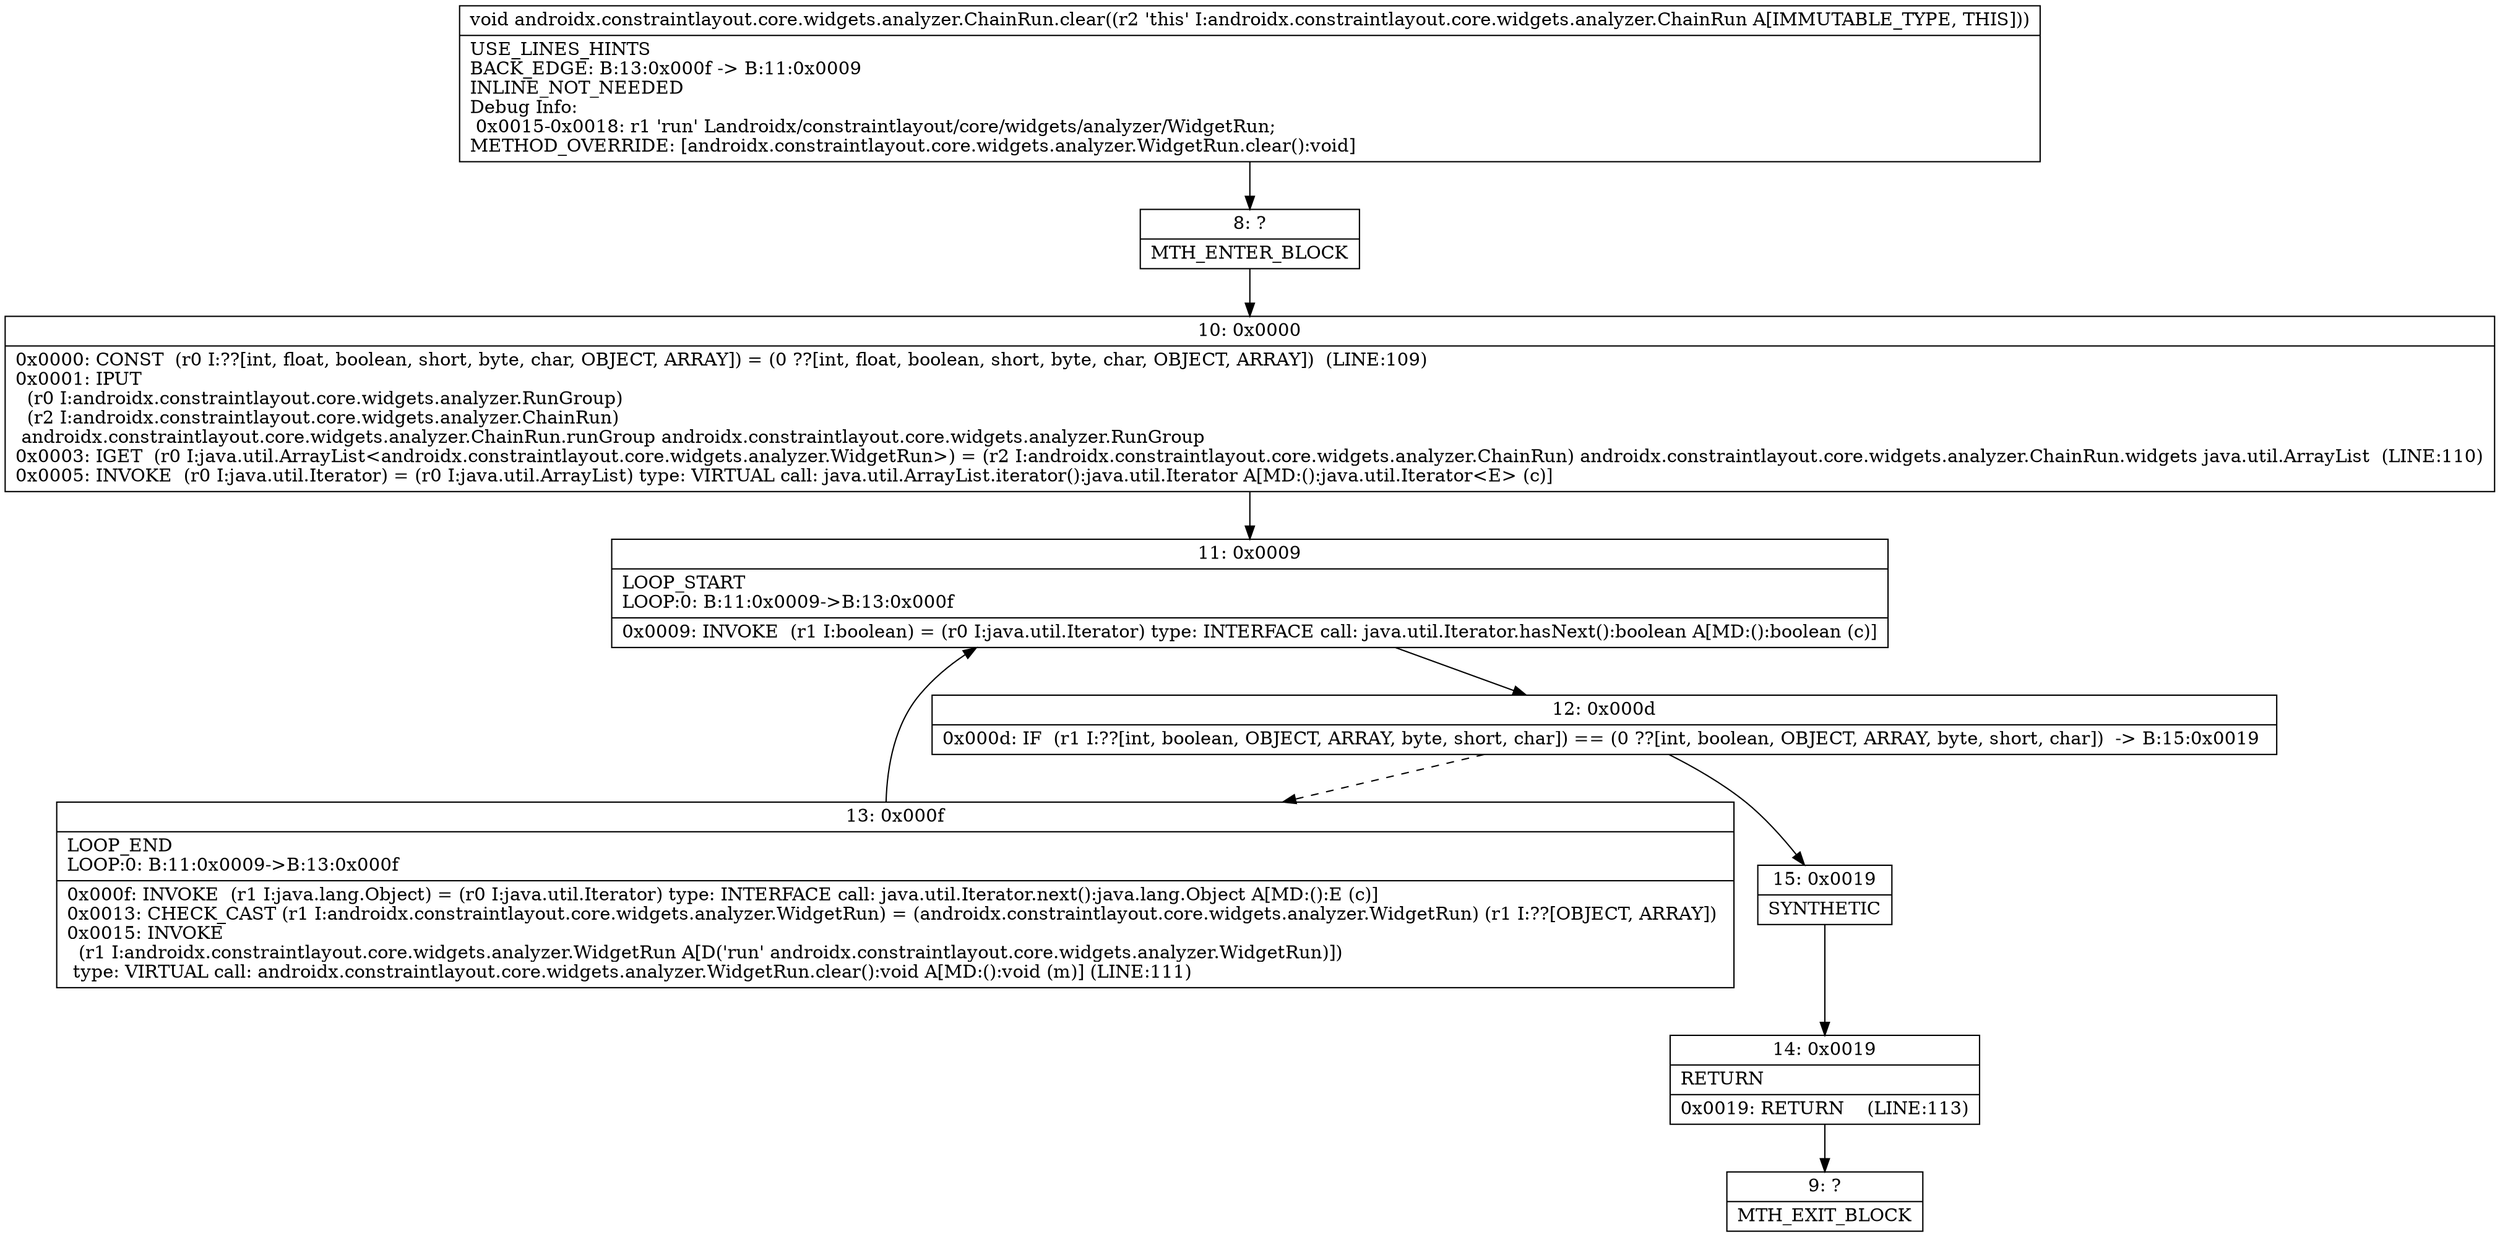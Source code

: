 digraph "CFG forandroidx.constraintlayout.core.widgets.analyzer.ChainRun.clear()V" {
Node_8 [shape=record,label="{8\:\ ?|MTH_ENTER_BLOCK\l}"];
Node_10 [shape=record,label="{10\:\ 0x0000|0x0000: CONST  (r0 I:??[int, float, boolean, short, byte, char, OBJECT, ARRAY]) = (0 ??[int, float, boolean, short, byte, char, OBJECT, ARRAY])  (LINE:109)\l0x0001: IPUT  \l  (r0 I:androidx.constraintlayout.core.widgets.analyzer.RunGroup)\l  (r2 I:androidx.constraintlayout.core.widgets.analyzer.ChainRun)\l androidx.constraintlayout.core.widgets.analyzer.ChainRun.runGroup androidx.constraintlayout.core.widgets.analyzer.RunGroup \l0x0003: IGET  (r0 I:java.util.ArrayList\<androidx.constraintlayout.core.widgets.analyzer.WidgetRun\>) = (r2 I:androidx.constraintlayout.core.widgets.analyzer.ChainRun) androidx.constraintlayout.core.widgets.analyzer.ChainRun.widgets java.util.ArrayList  (LINE:110)\l0x0005: INVOKE  (r0 I:java.util.Iterator) = (r0 I:java.util.ArrayList) type: VIRTUAL call: java.util.ArrayList.iterator():java.util.Iterator A[MD:():java.util.Iterator\<E\> (c)]\l}"];
Node_11 [shape=record,label="{11\:\ 0x0009|LOOP_START\lLOOP:0: B:11:0x0009\-\>B:13:0x000f\l|0x0009: INVOKE  (r1 I:boolean) = (r0 I:java.util.Iterator) type: INTERFACE call: java.util.Iterator.hasNext():boolean A[MD:():boolean (c)]\l}"];
Node_12 [shape=record,label="{12\:\ 0x000d|0x000d: IF  (r1 I:??[int, boolean, OBJECT, ARRAY, byte, short, char]) == (0 ??[int, boolean, OBJECT, ARRAY, byte, short, char])  \-\> B:15:0x0019 \l}"];
Node_13 [shape=record,label="{13\:\ 0x000f|LOOP_END\lLOOP:0: B:11:0x0009\-\>B:13:0x000f\l|0x000f: INVOKE  (r1 I:java.lang.Object) = (r0 I:java.util.Iterator) type: INTERFACE call: java.util.Iterator.next():java.lang.Object A[MD:():E (c)]\l0x0013: CHECK_CAST (r1 I:androidx.constraintlayout.core.widgets.analyzer.WidgetRun) = (androidx.constraintlayout.core.widgets.analyzer.WidgetRun) (r1 I:??[OBJECT, ARRAY]) \l0x0015: INVOKE  \l  (r1 I:androidx.constraintlayout.core.widgets.analyzer.WidgetRun A[D('run' androidx.constraintlayout.core.widgets.analyzer.WidgetRun)])\l type: VIRTUAL call: androidx.constraintlayout.core.widgets.analyzer.WidgetRun.clear():void A[MD:():void (m)] (LINE:111)\l}"];
Node_15 [shape=record,label="{15\:\ 0x0019|SYNTHETIC\l}"];
Node_14 [shape=record,label="{14\:\ 0x0019|RETURN\l|0x0019: RETURN    (LINE:113)\l}"];
Node_9 [shape=record,label="{9\:\ ?|MTH_EXIT_BLOCK\l}"];
MethodNode[shape=record,label="{void androidx.constraintlayout.core.widgets.analyzer.ChainRun.clear((r2 'this' I:androidx.constraintlayout.core.widgets.analyzer.ChainRun A[IMMUTABLE_TYPE, THIS]))  | USE_LINES_HINTS\lBACK_EDGE: B:13:0x000f \-\> B:11:0x0009\lINLINE_NOT_NEEDED\lDebug Info:\l  0x0015\-0x0018: r1 'run' Landroidx\/constraintlayout\/core\/widgets\/analyzer\/WidgetRun;\lMETHOD_OVERRIDE: [androidx.constraintlayout.core.widgets.analyzer.WidgetRun.clear():void]\l}"];
MethodNode -> Node_8;Node_8 -> Node_10;
Node_10 -> Node_11;
Node_11 -> Node_12;
Node_12 -> Node_13[style=dashed];
Node_12 -> Node_15;
Node_13 -> Node_11;
Node_15 -> Node_14;
Node_14 -> Node_9;
}

